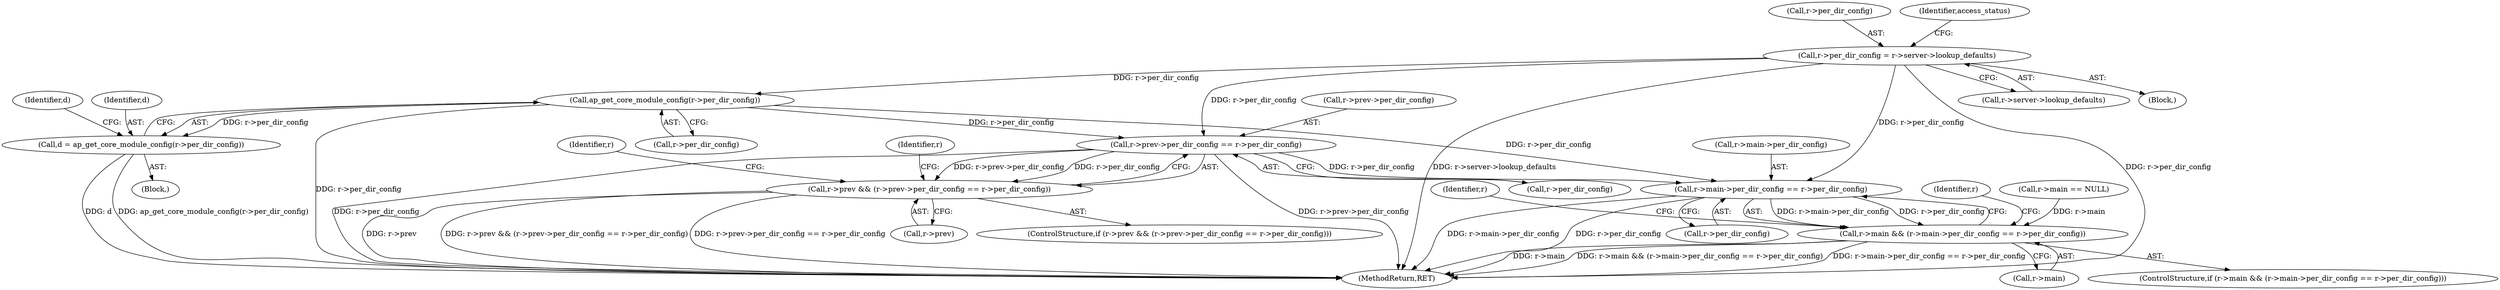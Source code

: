 digraph "0_httpd_cd2b7a26c776b0754fb98426a67804fd48118708@pointer" {
"1000248" [label="(Call,r->per_dir_config = r->server->lookup_defaults)"];
"1000291" [label="(Call,ap_get_core_module_config(r->per_dir_config))"];
"1000289" [label="(Call,d = ap_get_core_module_config(r->per_dir_config))"];
"1000334" [label="(Call,r->prev->per_dir_config == r->per_dir_config)"];
"1000330" [label="(Call,r->prev && (r->prev->per_dir_config == r->per_dir_config))"];
"1000368" [label="(Call,r->main->per_dir_config == r->per_dir_config)"];
"1000364" [label="(Call,r->main && (r->main->per_dir_config == r->per_dir_config))"];
"1000292" [label="(Call,r->per_dir_config)"];
"1000330" [label="(Call,r->prev && (r->prev->per_dir_config == r->per_dir_config))"];
"1000374" [label="(Call,r->per_dir_config)"];
"1000315" [label="(Call,r->main == NULL)"];
"1000334" [label="(Call,r->prev->per_dir_config == r->per_dir_config)"];
"1000335" [label="(Call,r->prev->per_dir_config)"];
"1000297" [label="(Identifier,d)"];
"1000331" [label="(Call,r->prev)"];
"1000252" [label="(Call,r->server->lookup_defaults)"];
"1000291" [label="(Call,ap_get_core_module_config(r->per_dir_config))"];
"1000249" [label="(Call,r->per_dir_config)"];
"1000380" [label="(Identifier,r)"];
"1000248" [label="(Call,r->per_dir_config = r->server->lookup_defaults)"];
"1000340" [label="(Call,r->per_dir_config)"];
"1000369" [label="(Call,r->main->per_dir_config)"];
"1000290" [label="(Identifier,d)"];
"1000346" [label="(Identifier,r)"];
"1000289" [label="(Call,d = ap_get_core_module_config(r->per_dir_config))"];
"1000635" [label="(MethodReturn,RET)"];
"1000400" [label="(Identifier,r)"];
"1000329" [label="(ControlStructure,if (r->prev && (r->prev->per_dir_config == r->per_dir_config)))"];
"1000115" [label="(Block,)"];
"1000365" [label="(Call,r->main)"];
"1000368" [label="(Call,r->main->per_dir_config == r->per_dir_config)"];
"1000288" [label="(Block,)"];
"1000259" [label="(Identifier,access_status)"];
"1000363" [label="(ControlStructure,if (r->main && (r->main->per_dir_config == r->per_dir_config)))"];
"1000366" [label="(Identifier,r)"];
"1000364" [label="(Call,r->main && (r->main->per_dir_config == r->per_dir_config))"];
"1000248" -> "1000115"  [label="AST: "];
"1000248" -> "1000252"  [label="CFG: "];
"1000249" -> "1000248"  [label="AST: "];
"1000252" -> "1000248"  [label="AST: "];
"1000259" -> "1000248"  [label="CFG: "];
"1000248" -> "1000635"  [label="DDG: r->server->lookup_defaults"];
"1000248" -> "1000635"  [label="DDG: r->per_dir_config"];
"1000248" -> "1000291"  [label="DDG: r->per_dir_config"];
"1000248" -> "1000334"  [label="DDG: r->per_dir_config"];
"1000248" -> "1000368"  [label="DDG: r->per_dir_config"];
"1000291" -> "1000289"  [label="AST: "];
"1000291" -> "1000292"  [label="CFG: "];
"1000292" -> "1000291"  [label="AST: "];
"1000289" -> "1000291"  [label="CFG: "];
"1000291" -> "1000635"  [label="DDG: r->per_dir_config"];
"1000291" -> "1000289"  [label="DDG: r->per_dir_config"];
"1000291" -> "1000334"  [label="DDG: r->per_dir_config"];
"1000291" -> "1000368"  [label="DDG: r->per_dir_config"];
"1000289" -> "1000288"  [label="AST: "];
"1000290" -> "1000289"  [label="AST: "];
"1000297" -> "1000289"  [label="CFG: "];
"1000289" -> "1000635"  [label="DDG: ap_get_core_module_config(r->per_dir_config)"];
"1000289" -> "1000635"  [label="DDG: d"];
"1000334" -> "1000330"  [label="AST: "];
"1000334" -> "1000340"  [label="CFG: "];
"1000335" -> "1000334"  [label="AST: "];
"1000340" -> "1000334"  [label="AST: "];
"1000330" -> "1000334"  [label="CFG: "];
"1000334" -> "1000635"  [label="DDG: r->per_dir_config"];
"1000334" -> "1000635"  [label="DDG: r->prev->per_dir_config"];
"1000334" -> "1000330"  [label="DDG: r->prev->per_dir_config"];
"1000334" -> "1000330"  [label="DDG: r->per_dir_config"];
"1000334" -> "1000368"  [label="DDG: r->per_dir_config"];
"1000330" -> "1000329"  [label="AST: "];
"1000330" -> "1000331"  [label="CFG: "];
"1000331" -> "1000330"  [label="AST: "];
"1000346" -> "1000330"  [label="CFG: "];
"1000366" -> "1000330"  [label="CFG: "];
"1000330" -> "1000635"  [label="DDG: r->prev->per_dir_config == r->per_dir_config"];
"1000330" -> "1000635"  [label="DDG: r->prev"];
"1000330" -> "1000635"  [label="DDG: r->prev && (r->prev->per_dir_config == r->per_dir_config)"];
"1000368" -> "1000364"  [label="AST: "];
"1000368" -> "1000374"  [label="CFG: "];
"1000369" -> "1000368"  [label="AST: "];
"1000374" -> "1000368"  [label="AST: "];
"1000364" -> "1000368"  [label="CFG: "];
"1000368" -> "1000635"  [label="DDG: r->main->per_dir_config"];
"1000368" -> "1000635"  [label="DDG: r->per_dir_config"];
"1000368" -> "1000364"  [label="DDG: r->main->per_dir_config"];
"1000368" -> "1000364"  [label="DDG: r->per_dir_config"];
"1000364" -> "1000363"  [label="AST: "];
"1000364" -> "1000365"  [label="CFG: "];
"1000365" -> "1000364"  [label="AST: "];
"1000380" -> "1000364"  [label="CFG: "];
"1000400" -> "1000364"  [label="CFG: "];
"1000364" -> "1000635"  [label="DDG: r->main"];
"1000364" -> "1000635"  [label="DDG: r->main && (r->main->per_dir_config == r->per_dir_config)"];
"1000364" -> "1000635"  [label="DDG: r->main->per_dir_config == r->per_dir_config"];
"1000315" -> "1000364"  [label="DDG: r->main"];
}
